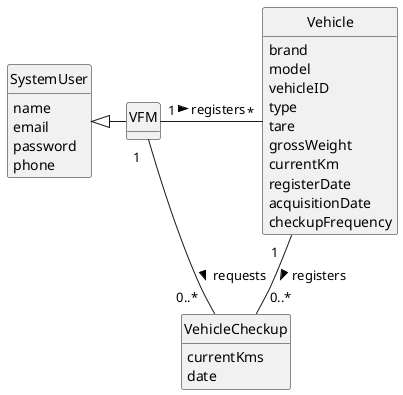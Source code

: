 @startuml
skinparam monochrome true
skinparam packageStyle rectangle
skinparam shadowing false



skinparam classAttributeIconSize 0

hide circle
hide methods


class SystemUser {
    name
    email
    password
    phone

}
class VFM {

}

class VehicleCheckup {
    currentKms
    date

}

class Vehicle {

        brand
        model
        vehicleID
        type
        tare
        grossWeight
        currentKm
        registerDate
        acquisitionDate
        checkupFrequency
}


VFM "1" - "*" Vehicle : registers >
Vehicle "1   " -- "0..*                        " VehicleCheckup : registers >
VFM "           1 " - "0..*   " VehicleCheckup : requests >
SystemUser <|- VFM
@enduml